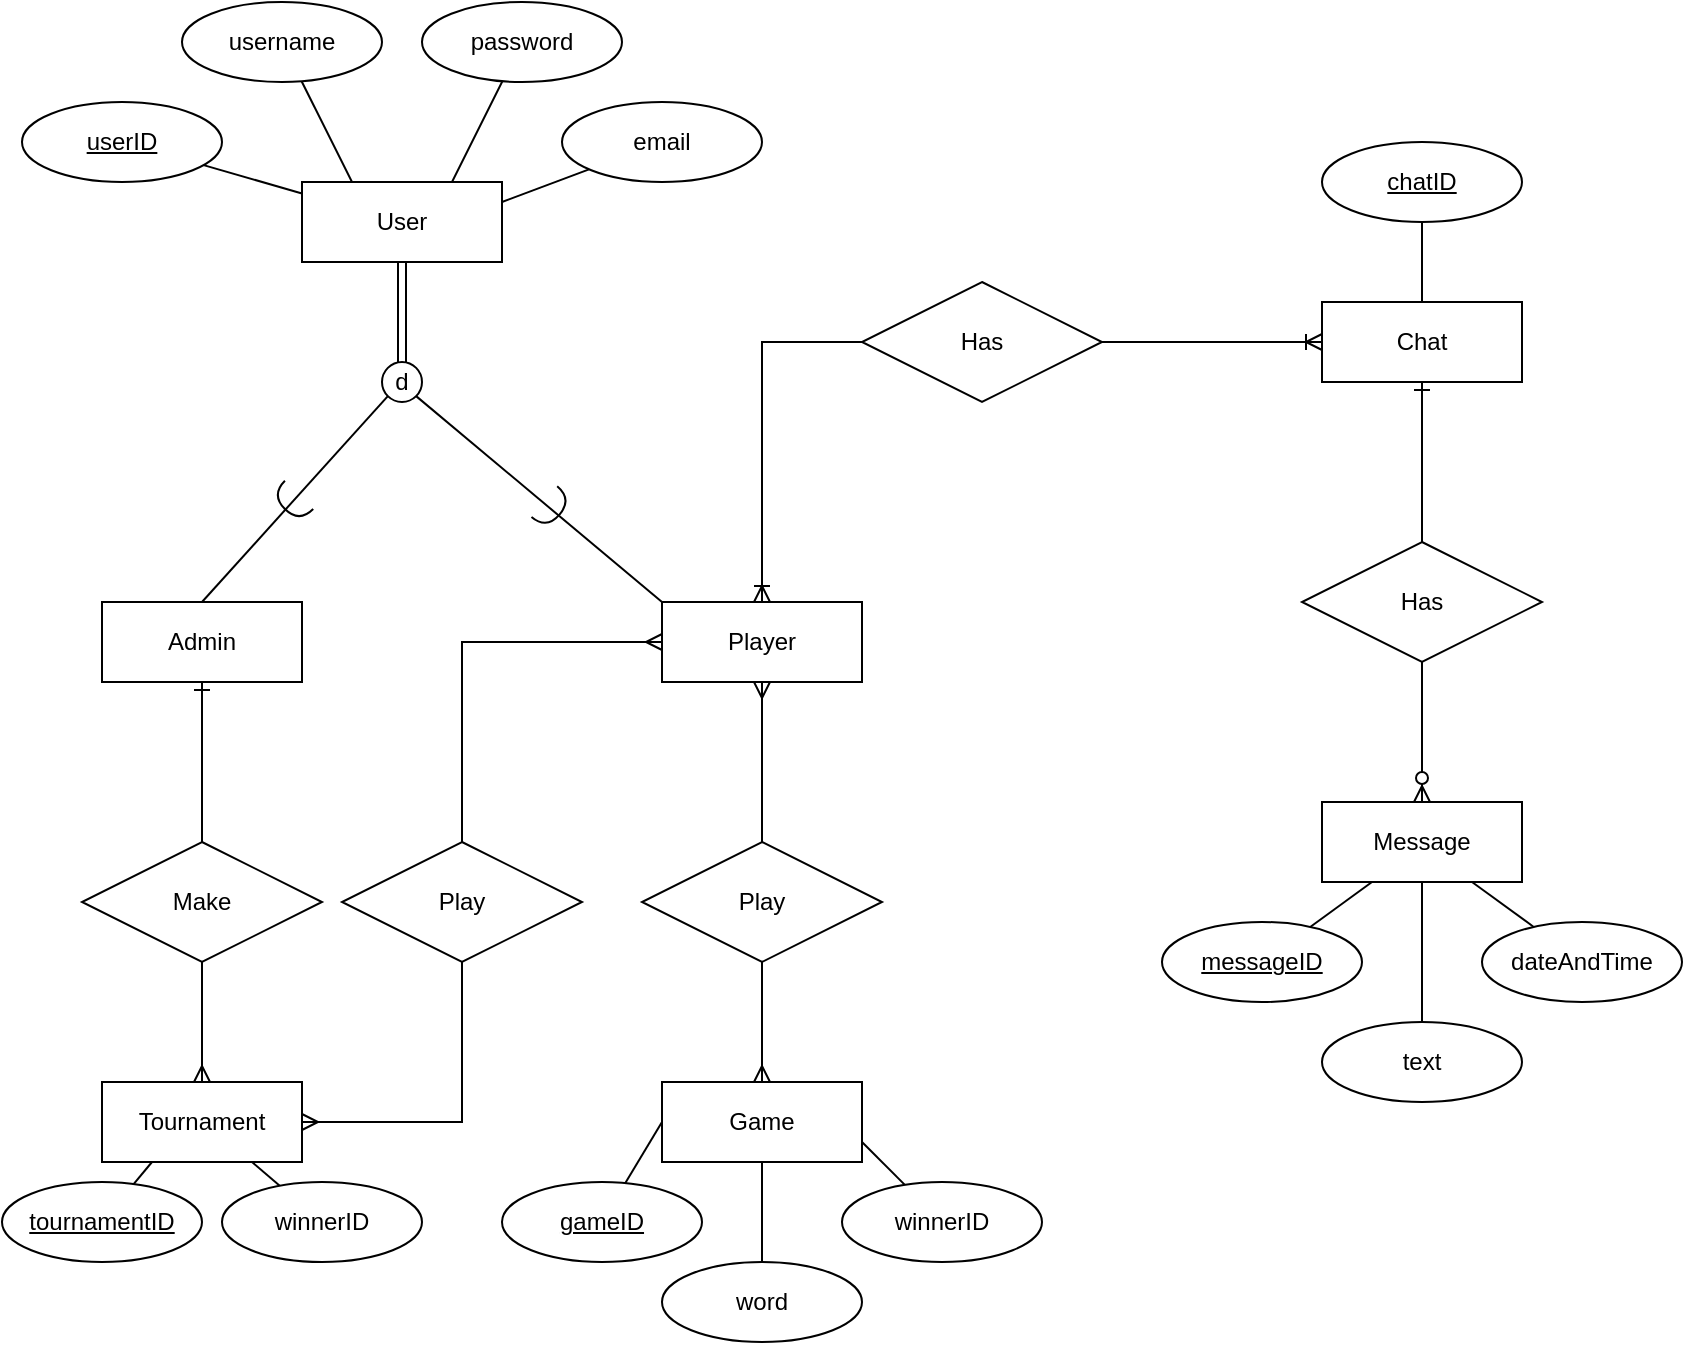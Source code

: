 <mxfile version="23.0.2" type="github">
  <diagram name="Page-1" id="I7xc5j70TLK0VO-wYfFK">
    <mxGraphModel dx="546" dy="318" grid="1" gridSize="10" guides="1" tooltips="1" connect="1" arrows="1" fold="1" page="1" pageScale="1" pageWidth="850" pageHeight="1100" math="0" shadow="0">
      <root>
        <mxCell id="0" />
        <mxCell id="1" parent="0" />
        <mxCell id="m1UoJA5h-3axytS2Gg8Y-1" value="&lt;div&gt;User&lt;/div&gt;" style="whiteSpace=wrap;html=1;align=center;" vertex="1" parent="1">
          <mxGeometry x="150" y="110" width="100" height="40" as="geometry" />
        </mxCell>
        <mxCell id="m1UoJA5h-3axytS2Gg8Y-8" style="rounded=0;orthogonalLoop=1;jettySize=auto;html=1;entryX=0.25;entryY=0;entryDx=0;entryDy=0;endArrow=none;endFill=0;" edge="1" parent="1" source="m1UoJA5h-3axytS2Gg8Y-2" target="m1UoJA5h-3axytS2Gg8Y-1">
          <mxGeometry relative="1" as="geometry" />
        </mxCell>
        <mxCell id="m1UoJA5h-3axytS2Gg8Y-2" value="username" style="ellipse;whiteSpace=wrap;html=1;align=center;" vertex="1" parent="1">
          <mxGeometry x="90" y="20" width="100" height="40" as="geometry" />
        </mxCell>
        <mxCell id="m1UoJA5h-3axytS2Gg8Y-9" style="rounded=0;orthogonalLoop=1;jettySize=auto;html=1;entryX=0.75;entryY=0;entryDx=0;entryDy=0;endArrow=none;endFill=0;" edge="1" parent="1" source="m1UoJA5h-3axytS2Gg8Y-3" target="m1UoJA5h-3axytS2Gg8Y-1">
          <mxGeometry relative="1" as="geometry" />
        </mxCell>
        <mxCell id="m1UoJA5h-3axytS2Gg8Y-3" value="&lt;div&gt;password&lt;/div&gt;" style="ellipse;whiteSpace=wrap;html=1;align=center;" vertex="1" parent="1">
          <mxGeometry x="210" y="20" width="100" height="40" as="geometry" />
        </mxCell>
        <mxCell id="m1UoJA5h-3axytS2Gg8Y-10" style="rounded=0;orthogonalLoop=1;jettySize=auto;html=1;entryX=1;entryY=0.25;entryDx=0;entryDy=0;endArrow=none;endFill=0;" edge="1" parent="1" source="m1UoJA5h-3axytS2Gg8Y-4" target="m1UoJA5h-3axytS2Gg8Y-1">
          <mxGeometry relative="1" as="geometry" />
        </mxCell>
        <mxCell id="m1UoJA5h-3axytS2Gg8Y-4" value="email" style="ellipse;whiteSpace=wrap;html=1;align=center;" vertex="1" parent="1">
          <mxGeometry x="280" y="70" width="100" height="40" as="geometry" />
        </mxCell>
        <mxCell id="m1UoJA5h-3axytS2Gg8Y-7" style="rounded=0;orthogonalLoop=1;jettySize=auto;html=1;strokeColor=default;endArrow=none;endFill=0;" edge="1" parent="1" source="m1UoJA5h-3axytS2Gg8Y-5" target="m1UoJA5h-3axytS2Gg8Y-1">
          <mxGeometry relative="1" as="geometry" />
        </mxCell>
        <mxCell id="m1UoJA5h-3axytS2Gg8Y-5" value="&lt;div&gt;userID&lt;/div&gt;" style="ellipse;whiteSpace=wrap;html=1;align=center;fontStyle=4;" vertex="1" parent="1">
          <mxGeometry x="10" y="70" width="100" height="40" as="geometry" />
        </mxCell>
        <mxCell id="m1UoJA5h-3axytS2Gg8Y-12" value="&lt;div&gt;Admin&lt;/div&gt;" style="whiteSpace=wrap;html=1;align=center;" vertex="1" parent="1">
          <mxGeometry x="50" y="320" width="100" height="40" as="geometry" />
        </mxCell>
        <mxCell id="m1UoJA5h-3axytS2Gg8Y-13" value="Player" style="whiteSpace=wrap;html=1;align=center;" vertex="1" parent="1">
          <mxGeometry x="330" y="320" width="100" height="40" as="geometry" />
        </mxCell>
        <mxCell id="m1UoJA5h-3axytS2Gg8Y-14" value="Game" style="whiteSpace=wrap;html=1;align=center;" vertex="1" parent="1">
          <mxGeometry x="330" y="560" width="100" height="40" as="geometry" />
        </mxCell>
        <mxCell id="m1UoJA5h-3axytS2Gg8Y-15" value="Tournament" style="whiteSpace=wrap;html=1;align=center;" vertex="1" parent="1">
          <mxGeometry x="50" y="560" width="100" height="40" as="geometry" />
        </mxCell>
        <mxCell id="m1UoJA5h-3axytS2Gg8Y-16" value="Chat" style="whiteSpace=wrap;html=1;align=center;" vertex="1" parent="1">
          <mxGeometry x="660" y="170" width="100" height="40" as="geometry" />
        </mxCell>
        <mxCell id="m1UoJA5h-3axytS2Gg8Y-17" value="Message" style="whiteSpace=wrap;html=1;align=center;" vertex="1" parent="1">
          <mxGeometry x="660" y="420" width="100" height="40" as="geometry" />
        </mxCell>
        <mxCell id="m1UoJA5h-3axytS2Gg8Y-18" value="tournamentID" style="ellipse;whiteSpace=wrap;html=1;align=center;fontStyle=4;" vertex="1" parent="1">
          <mxGeometry y="610" width="100" height="40" as="geometry" />
        </mxCell>
        <mxCell id="m1UoJA5h-3axytS2Gg8Y-29" style="rounded=0;orthogonalLoop=1;jettySize=auto;html=1;entryX=0.75;entryY=1;entryDx=0;entryDy=0;endArrow=none;endFill=0;" edge="1" parent="1" source="m1UoJA5h-3axytS2Gg8Y-19" target="m1UoJA5h-3axytS2Gg8Y-15">
          <mxGeometry relative="1" as="geometry" />
        </mxCell>
        <mxCell id="m1UoJA5h-3axytS2Gg8Y-19" value="&lt;div&gt;winnerID&lt;/div&gt;" style="ellipse;whiteSpace=wrap;html=1;align=center;" vertex="1" parent="1">
          <mxGeometry x="110" y="610" width="100" height="40" as="geometry" />
        </mxCell>
        <mxCell id="m1UoJA5h-3axytS2Gg8Y-30" style="rounded=0;orthogonalLoop=1;jettySize=auto;html=1;entryX=0.5;entryY=1;entryDx=0;entryDy=0;endArrow=none;endFill=0;" edge="1" parent="1" source="m1UoJA5h-3axytS2Gg8Y-20" target="m1UoJA5h-3axytS2Gg8Y-14">
          <mxGeometry relative="1" as="geometry" />
        </mxCell>
        <mxCell id="m1UoJA5h-3axytS2Gg8Y-20" value="word" style="ellipse;whiteSpace=wrap;html=1;align=center;" vertex="1" parent="1">
          <mxGeometry x="330" y="650" width="100" height="40" as="geometry" />
        </mxCell>
        <mxCell id="m1UoJA5h-3axytS2Gg8Y-32" style="rounded=0;orthogonalLoop=1;jettySize=auto;html=1;entryX=1;entryY=0.75;entryDx=0;entryDy=0;endArrow=none;endFill=0;" edge="1" parent="1" source="m1UoJA5h-3axytS2Gg8Y-21" target="m1UoJA5h-3axytS2Gg8Y-14">
          <mxGeometry relative="1" as="geometry" />
        </mxCell>
        <mxCell id="m1UoJA5h-3axytS2Gg8Y-21" value="winnerID" style="ellipse;whiteSpace=wrap;html=1;align=center;" vertex="1" parent="1">
          <mxGeometry x="420" y="610" width="100" height="40" as="geometry" />
        </mxCell>
        <mxCell id="m1UoJA5h-3axytS2Gg8Y-31" style="rounded=0;orthogonalLoop=1;jettySize=auto;html=1;entryX=0;entryY=0.5;entryDx=0;entryDy=0;endArrow=none;endFill=0;" edge="1" parent="1" source="m1UoJA5h-3axytS2Gg8Y-22" target="m1UoJA5h-3axytS2Gg8Y-14">
          <mxGeometry relative="1" as="geometry" />
        </mxCell>
        <mxCell id="m1UoJA5h-3axytS2Gg8Y-22" value="gameID" style="ellipse;whiteSpace=wrap;html=1;align=center;fontStyle=4;" vertex="1" parent="1">
          <mxGeometry x="250" y="610" width="100" height="40" as="geometry" />
        </mxCell>
        <mxCell id="m1UoJA5h-3axytS2Gg8Y-35" style="rounded=0;orthogonalLoop=1;jettySize=auto;html=1;entryX=0.25;entryY=1;entryDx=0;entryDy=0;endArrow=none;endFill=0;" edge="1" parent="1" source="m1UoJA5h-3axytS2Gg8Y-23" target="m1UoJA5h-3axytS2Gg8Y-17">
          <mxGeometry relative="1" as="geometry" />
        </mxCell>
        <mxCell id="m1UoJA5h-3axytS2Gg8Y-23" value="messageID" style="ellipse;whiteSpace=wrap;html=1;align=center;fontStyle=4;" vertex="1" parent="1">
          <mxGeometry x="580" y="480" width="100" height="40" as="geometry" />
        </mxCell>
        <mxCell id="m1UoJA5h-3axytS2Gg8Y-36" style="rounded=0;orthogonalLoop=1;jettySize=auto;html=1;entryX=0.5;entryY=1;entryDx=0;entryDy=0;endArrow=none;endFill=0;" edge="1" parent="1" source="m1UoJA5h-3axytS2Gg8Y-24" target="m1UoJA5h-3axytS2Gg8Y-17">
          <mxGeometry relative="1" as="geometry" />
        </mxCell>
        <mxCell id="m1UoJA5h-3axytS2Gg8Y-24" value="text" style="ellipse;whiteSpace=wrap;html=1;align=center;" vertex="1" parent="1">
          <mxGeometry x="660" y="530" width="100" height="40" as="geometry" />
        </mxCell>
        <mxCell id="m1UoJA5h-3axytS2Gg8Y-37" style="rounded=0;orthogonalLoop=1;jettySize=auto;html=1;entryX=0.75;entryY=1;entryDx=0;entryDy=0;endArrow=none;endFill=0;" edge="1" parent="1" source="m1UoJA5h-3axytS2Gg8Y-25" target="m1UoJA5h-3axytS2Gg8Y-17">
          <mxGeometry relative="1" as="geometry" />
        </mxCell>
        <mxCell id="m1UoJA5h-3axytS2Gg8Y-25" value="&lt;div&gt;dateAndTime&lt;/div&gt;" style="ellipse;whiteSpace=wrap;html=1;align=center;" vertex="1" parent="1">
          <mxGeometry x="740" y="480" width="100" height="40" as="geometry" />
        </mxCell>
        <mxCell id="m1UoJA5h-3axytS2Gg8Y-28" style="rounded=0;orthogonalLoop=1;jettySize=auto;html=1;entryX=0.25;entryY=1;entryDx=0;entryDy=0;endArrow=none;endFill=0;" edge="1" parent="1" source="m1UoJA5h-3axytS2Gg8Y-18" target="m1UoJA5h-3axytS2Gg8Y-15">
          <mxGeometry relative="1" as="geometry" />
        </mxCell>
        <mxCell id="m1UoJA5h-3axytS2Gg8Y-34" style="rounded=0;orthogonalLoop=1;jettySize=auto;html=1;endArrow=none;endFill=0;" edge="1" parent="1" source="m1UoJA5h-3axytS2Gg8Y-33" target="m1UoJA5h-3axytS2Gg8Y-16">
          <mxGeometry relative="1" as="geometry" />
        </mxCell>
        <mxCell id="m1UoJA5h-3axytS2Gg8Y-33" value="chatID" style="ellipse;whiteSpace=wrap;html=1;align=center;fontStyle=4;" vertex="1" parent="1">
          <mxGeometry x="660" y="90" width="100" height="40" as="geometry" />
        </mxCell>
        <mxCell id="m1UoJA5h-3axytS2Gg8Y-38" value="Has" style="shape=rhombus;perimeter=rhombusPerimeter;whiteSpace=wrap;html=1;align=center;" vertex="1" parent="1">
          <mxGeometry x="430" y="160" width="120" height="60" as="geometry" />
        </mxCell>
        <mxCell id="m1UoJA5h-3axytS2Gg8Y-39" value="Has" style="shape=rhombus;perimeter=rhombusPerimeter;whiteSpace=wrap;html=1;align=center;" vertex="1" parent="1">
          <mxGeometry x="650" y="290" width="120" height="60" as="geometry" />
        </mxCell>
        <mxCell id="m1UoJA5h-3axytS2Gg8Y-40" value="Make" style="shape=rhombus;perimeter=rhombusPerimeter;whiteSpace=wrap;html=1;align=center;" vertex="1" parent="1">
          <mxGeometry x="40" y="440" width="120" height="60" as="geometry" />
        </mxCell>
        <mxCell id="m1UoJA5h-3axytS2Gg8Y-41" value="Play" style="shape=rhombus;perimeter=rhombusPerimeter;whiteSpace=wrap;html=1;align=center;" vertex="1" parent="1">
          <mxGeometry x="320" y="440" width="120" height="60" as="geometry" />
        </mxCell>
        <mxCell id="m1UoJA5h-3axytS2Gg8Y-42" value="Play" style="shape=rhombus;perimeter=rhombusPerimeter;whiteSpace=wrap;html=1;align=center;" vertex="1" parent="1">
          <mxGeometry x="170" y="440" width="120" height="60" as="geometry" />
        </mxCell>
        <mxCell id="m1UoJA5h-3axytS2Gg8Y-44" value="" style="fontSize=12;html=1;endArrow=ERone;endFill=1;rounded=0;entryX=0.5;entryY=1;entryDx=0;entryDy=0;exitX=0.5;exitY=0;exitDx=0;exitDy=0;" edge="1" parent="1" source="m1UoJA5h-3axytS2Gg8Y-39" target="m1UoJA5h-3axytS2Gg8Y-16">
          <mxGeometry width="100" height="100" relative="1" as="geometry">
            <mxPoint x="540" y="370" as="sourcePoint" />
            <mxPoint x="640" y="270" as="targetPoint" />
          </mxGeometry>
        </mxCell>
        <mxCell id="m1UoJA5h-3axytS2Gg8Y-45" value="" style="fontSize=12;html=1;endArrow=ERzeroToMany;endFill=1;rounded=0;entryX=0.5;entryY=0;entryDx=0;entryDy=0;exitX=0.5;exitY=1;exitDx=0;exitDy=0;" edge="1" parent="1" source="m1UoJA5h-3axytS2Gg8Y-39" target="m1UoJA5h-3axytS2Gg8Y-17">
          <mxGeometry width="100" height="100" relative="1" as="geometry">
            <mxPoint x="380" y="470" as="sourcePoint" />
            <mxPoint x="480" y="370" as="targetPoint" />
          </mxGeometry>
        </mxCell>
        <mxCell id="m1UoJA5h-3axytS2Gg8Y-46" value="" style="fontSize=12;html=1;endArrow=ERoneToMany;rounded=0;exitX=1;exitY=0.5;exitDx=0;exitDy=0;" edge="1" parent="1" source="m1UoJA5h-3axytS2Gg8Y-38" target="m1UoJA5h-3axytS2Gg8Y-16">
          <mxGeometry width="100" height="100" relative="1" as="geometry">
            <mxPoint x="380" y="380" as="sourcePoint" />
            <mxPoint x="480" y="280" as="targetPoint" />
          </mxGeometry>
        </mxCell>
        <mxCell id="m1UoJA5h-3axytS2Gg8Y-48" value="" style="fontSize=12;html=1;endArrow=ERmany;rounded=0;exitX=0.5;exitY=1;exitDx=0;exitDy=0;entryX=0.5;entryY=0;entryDx=0;entryDy=0;" edge="1" parent="1" source="m1UoJA5h-3axytS2Gg8Y-41" target="m1UoJA5h-3axytS2Gg8Y-14">
          <mxGeometry width="100" height="100" relative="1" as="geometry">
            <mxPoint x="170" y="530" as="sourcePoint" />
            <mxPoint x="370" y="520" as="targetPoint" />
          </mxGeometry>
        </mxCell>
        <mxCell id="m1UoJA5h-3axytS2Gg8Y-49" value="" style="fontSize=12;html=1;endArrow=ERmany;rounded=0;exitX=0.5;exitY=1;exitDx=0;exitDy=0;entryX=1;entryY=0.5;entryDx=0;entryDy=0;edgeStyle=orthogonalEdgeStyle;" edge="1" parent="1" source="m1UoJA5h-3axytS2Gg8Y-42" target="m1UoJA5h-3axytS2Gg8Y-15">
          <mxGeometry width="100" height="100" relative="1" as="geometry">
            <mxPoint x="249.17" y="500" as="sourcePoint" />
            <mxPoint x="249.17" y="560" as="targetPoint" />
          </mxGeometry>
        </mxCell>
        <mxCell id="m1UoJA5h-3axytS2Gg8Y-51" value="" style="fontSize=12;html=1;endArrow=ERmany;rounded=0;exitX=0.5;exitY=0;exitDx=0;exitDy=0;entryX=0.5;entryY=1;entryDx=0;entryDy=0;" edge="1" parent="1" source="m1UoJA5h-3axytS2Gg8Y-41" target="m1UoJA5h-3axytS2Gg8Y-13">
          <mxGeometry width="100" height="100" relative="1" as="geometry">
            <mxPoint x="440" y="330" as="sourcePoint" />
            <mxPoint x="440" y="390" as="targetPoint" />
          </mxGeometry>
        </mxCell>
        <mxCell id="m1UoJA5h-3axytS2Gg8Y-52" value="" style="fontSize=12;html=1;endArrow=ERmany;rounded=0;exitX=0.5;exitY=0;exitDx=0;exitDy=0;entryX=0;entryY=0.5;entryDx=0;entryDy=0;edgeStyle=orthogonalEdgeStyle;" edge="1" parent="1" source="m1UoJA5h-3axytS2Gg8Y-42" target="m1UoJA5h-3axytS2Gg8Y-13">
          <mxGeometry width="100" height="100" relative="1" as="geometry">
            <mxPoint x="220" y="430" as="sourcePoint" />
            <mxPoint x="220" y="350" as="targetPoint" />
          </mxGeometry>
        </mxCell>
        <mxCell id="m1UoJA5h-3axytS2Gg8Y-53" value="" style="fontSize=12;html=1;endArrow=ERone;endFill=1;rounded=0;entryX=0.5;entryY=1;entryDx=0;entryDy=0;exitX=0.5;exitY=0;exitDx=0;exitDy=0;" edge="1" parent="1" source="m1UoJA5h-3axytS2Gg8Y-40" target="m1UoJA5h-3axytS2Gg8Y-12">
          <mxGeometry width="100" height="100" relative="1" as="geometry">
            <mxPoint x="30" y="420" as="sourcePoint" />
            <mxPoint x="100" y="320" as="targetPoint" />
          </mxGeometry>
        </mxCell>
        <mxCell id="m1UoJA5h-3axytS2Gg8Y-54" value="" style="fontSize=12;html=1;endArrow=ERmany;rounded=0;exitX=0.5;exitY=1;exitDx=0;exitDy=0;entryX=0.5;entryY=0;entryDx=0;entryDy=0;" edge="1" parent="1" source="m1UoJA5h-3axytS2Gg8Y-40" target="m1UoJA5h-3axytS2Gg8Y-15">
          <mxGeometry width="100" height="100" relative="1" as="geometry">
            <mxPoint x="240" y="510" as="sourcePoint" />
            <mxPoint x="180" y="590" as="targetPoint" />
          </mxGeometry>
        </mxCell>
        <mxCell id="m1UoJA5h-3axytS2Gg8Y-55" value="" style="fontSize=12;html=1;endArrow=ERoneToMany;rounded=0;entryX=0.5;entryY=0;entryDx=0;entryDy=0;exitX=0;exitY=0.5;exitDx=0;exitDy=0;edgeStyle=orthogonalEdgeStyle;" edge="1" parent="1" source="m1UoJA5h-3axytS2Gg8Y-38" target="m1UoJA5h-3axytS2Gg8Y-13">
          <mxGeometry width="100" height="100" relative="1" as="geometry">
            <mxPoint x="480" y="430" as="sourcePoint" />
            <mxPoint x="580" y="330" as="targetPoint" />
          </mxGeometry>
        </mxCell>
        <mxCell id="m1UoJA5h-3axytS2Gg8Y-57" value="" style="shape=link;html=1;rounded=0;exitX=0.5;exitY=1;exitDx=0;exitDy=0;" edge="1" parent="1" source="m1UoJA5h-3axytS2Gg8Y-1">
          <mxGeometry relative="1" as="geometry">
            <mxPoint x="70" y="240" as="sourcePoint" />
            <mxPoint x="200" y="200" as="targetPoint" />
          </mxGeometry>
        </mxCell>
        <mxCell id="m1UoJA5h-3axytS2Gg8Y-58" value="" style="resizable=0;html=1;whiteSpace=wrap;align=right;verticalAlign=bottom;" connectable="0" vertex="1" parent="m1UoJA5h-3axytS2Gg8Y-57">
          <mxGeometry x="1" relative="1" as="geometry" />
        </mxCell>
        <mxCell id="m1UoJA5h-3axytS2Gg8Y-59" value="d" style="ellipse;whiteSpace=wrap;html=1;aspect=fixed;" vertex="1" parent="1">
          <mxGeometry x="190" y="200" width="20" height="20" as="geometry" />
        </mxCell>
        <mxCell id="m1UoJA5h-3axytS2Gg8Y-62" value="" style="endArrow=none;html=1;rounded=0;entryX=0;entryY=1;entryDx=0;entryDy=0;exitX=0.5;exitY=0;exitDx=0;exitDy=0;" edge="1" parent="1" source="m1UoJA5h-3axytS2Gg8Y-12" target="m1UoJA5h-3axytS2Gg8Y-59">
          <mxGeometry width="50" height="50" relative="1" as="geometry">
            <mxPoint x="115" y="290" as="sourcePoint" />
            <mxPoint x="165" y="240" as="targetPoint" />
          </mxGeometry>
        </mxCell>
        <mxCell id="m1UoJA5h-3axytS2Gg8Y-63" value="" style="endArrow=none;html=1;rounded=0;exitX=0;exitY=0;exitDx=0;exitDy=0;entryX=1;entryY=1;entryDx=0;entryDy=0;" edge="1" parent="1" source="m1UoJA5h-3axytS2Gg8Y-13" target="m1UoJA5h-3axytS2Gg8Y-59">
          <mxGeometry width="50" height="50" relative="1" as="geometry">
            <mxPoint x="205" y="310" as="sourcePoint" />
            <mxPoint x="255" y="260" as="targetPoint" />
          </mxGeometry>
        </mxCell>
        <mxCell id="m1UoJA5h-3axytS2Gg8Y-64" value="" style="shape=requiredInterface;html=1;verticalLabelPosition=bottom;sketch=0;rotation=135;" vertex="1" parent="1">
          <mxGeometry x="140" y="260" width="10" height="20" as="geometry" />
        </mxCell>
        <mxCell id="m1UoJA5h-3axytS2Gg8Y-66" value="" style="shape=requiredInterface;html=1;verticalLabelPosition=bottom;sketch=0;rotation=40;" vertex="1" parent="1">
          <mxGeometry x="270" y="263" width="10" height="20" as="geometry" />
        </mxCell>
      </root>
    </mxGraphModel>
  </diagram>
</mxfile>
